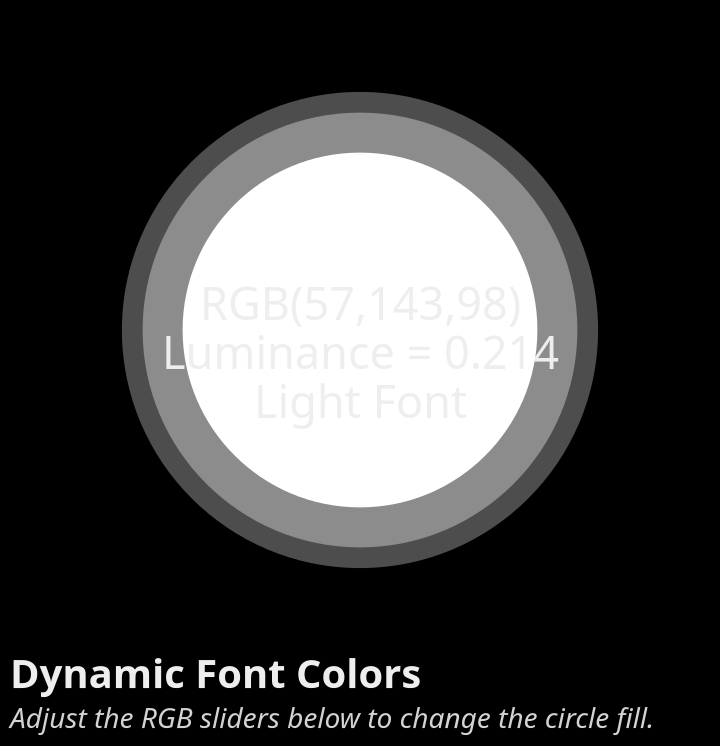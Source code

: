 {
  "$schema": "https://vega.github.io/schema/vega-lite/v5.json",
  "description": "A demonstration of leveraging the luminance() expression to determine whether to use dark or light font",
  "usermeta": {
    "developedBy": "Madison Giammaria",
    "LinkedIn": "https://www.linkedin.com/in/madison-giammaria-58463b33",
    "email": "giammariam@gmail.com"
  },
  "width": 350,
  "height": 250,
  "title": {
    "text": "Dynamic Font Colors",
    "anchor": "start",
    "orient": "bottom",
    "color": "#eee",
    "fontSize": 20,
    "subtitle": "Adjust the RGB sliders below to change the circle fill.",
    "subtitleColor": "lightgray",
    "subtitleFontSize": 14,
    "subtitleLineHeight": 100,
    "subtitleFontStyle": "italic",
    "subtitlePadding": 5
  },
  "background": {"expr": "'#000'"},
  "params": [
    {
      "name": "r",
      "value": 57,
      "bind": {"input": "range", "min": 0, "max": 256, "step": 1, "name": "R"}
    },
    {
      "name": "g",
      "value": 143,
      "bind": {"input": "range", "min": 0, "max": 256, "step": 1, "name": "G"}
    },
    {
      "name": "b",
      "value": 98,
      "bind": {"input": "range", "min": 0, "max": 256, "step": 1, "name": "B"}
    },
    {"name": "rgb", "expr": "rgb(r,g,b)"}
  ],
  "layer": [
    {
      "name": "circle_background1",
      "data": {"values": [{}]},
      "mark": {
        "type": "arc",
        "radius": {"expr": "min(width/2.1,height/2.1)"},
        "x": {"expr": "width/2"},
        "y": {"expr": "height/2"},
        "fill": "#fff",
        "stroke": {"expr": "rgb"},
        "strokeWidth": 40,
        "strokeOpacity": {"expr": "0.45"}
      }
    },
    {
      "name": "circle_background2",
      "data": {"values": [{}]},
      "mark": {
        "type": "arc",
        "radius": {"expr": "min(width/2.3,height/2.3)"},
        "x": {"expr": "width/2"},
        "y": {"expr": "height/2"},
        "fill": {"expr": "rgb"},
        "stroke": {"expr": "rgb"},
        "strokeWidth": 40,
        "strokeOpacity": {"expr": "0.45"}
      }
    },
    {
      "name": "circle_labels",
      "data": {"values": [{}]},
      "mark": {
        "type": "text",
        "text": {
          "expr": "['RGB('+ r +',' + g + ',' + b + ')', 'Luminance = ' + format(clamp(luminance(rgb), 0, 1), '0.3f'), (luminance(rgb) >= 0.45 ? 'Dark' : 'Light') + ' Font']"
        },
        "align": "center",
        "baseline": "bottom",
        "fontSize": 22.5,
        "x": {"expr": "width/2"},
        "y": {"expr": "height/2"},
        "fill": {"expr": "luminance(rgb) >= 0.45 ? '#222' : '#eee'"}
      }
    }
  ]
}